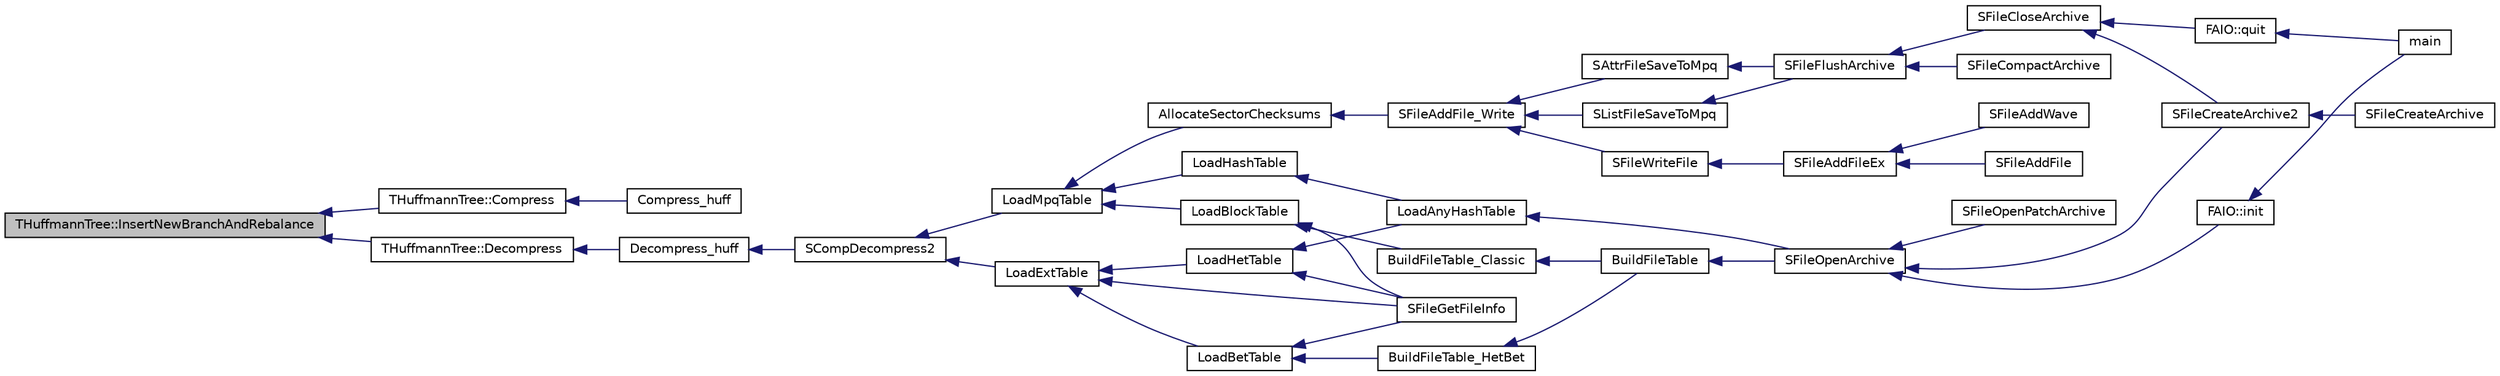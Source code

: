 digraph G
{
  edge [fontname="Helvetica",fontsize="10",labelfontname="Helvetica",labelfontsize="10"];
  node [fontname="Helvetica",fontsize="10",shape=record];
  rankdir="LR";
  Node1 [label="THuffmannTree::InsertNewBranchAndRebalance",height=0.2,width=0.4,color="black", fillcolor="grey75", style="filled" fontcolor="black"];
  Node1 -> Node2 [dir="back",color="midnightblue",fontsize="10",style="solid",fontname="Helvetica"];
  Node2 [label="THuffmannTree::Compress",height=0.2,width=0.4,color="black", fillcolor="white", style="filled",URL="$class_t_huffmann_tree.html#aeab6ac583dd377fd18bc93e9b761f007"];
  Node2 -> Node3 [dir="back",color="midnightblue",fontsize="10",style="solid",fontname="Helvetica"];
  Node3 [label="Compress_huff",height=0.2,width=0.4,color="black", fillcolor="white", style="filled",URL="$_s_compression_8cpp.html#a48b38a3ef2d95ab0455ecdded3c69977"];
  Node1 -> Node4 [dir="back",color="midnightblue",fontsize="10",style="solid",fontname="Helvetica"];
  Node4 [label="THuffmannTree::Decompress",height=0.2,width=0.4,color="black", fillcolor="white", style="filled",URL="$class_t_huffmann_tree.html#a5fae7bcc8bb1852bf8036ae0e78e3a09"];
  Node4 -> Node5 [dir="back",color="midnightblue",fontsize="10",style="solid",fontname="Helvetica"];
  Node5 [label="Decompress_huff",height=0.2,width=0.4,color="black", fillcolor="white", style="filled",URL="$_s_compression_8cpp.html#af6ddfa41c2bcdabfb985348a84dff2df"];
  Node5 -> Node6 [dir="back",color="midnightblue",fontsize="10",style="solid",fontname="Helvetica"];
  Node6 [label="SCompDecompress2",height=0.2,width=0.4,color="black", fillcolor="white", style="filled",URL="$_storm_lib_8h.html#ad4be5c65706a57411d71edd72bd91e06"];
  Node6 -> Node7 [dir="back",color="midnightblue",fontsize="10",style="solid",fontname="Helvetica"];
  Node7 [label="LoadMpqTable",height=0.2,width=0.4,color="black", fillcolor="white", style="filled",URL="$_storm_common_8h.html#a0201c26eb7513898105243687243e4db"];
  Node7 -> Node8 [dir="back",color="midnightblue",fontsize="10",style="solid",fontname="Helvetica"];
  Node8 [label="AllocateSectorChecksums",height=0.2,width=0.4,color="black", fillcolor="white", style="filled",URL="$_storm_common_8h.html#a625957b3c4515b0d8664c2c7733f5ae2"];
  Node8 -> Node9 [dir="back",color="midnightblue",fontsize="10",style="solid",fontname="Helvetica"];
  Node9 [label="SFileAddFile_Write",height=0.2,width=0.4,color="black", fillcolor="white", style="filled",URL="$_storm_common_8h.html#a8bbeffca003d324051f5a4d93a6862a3"];
  Node9 -> Node10 [dir="back",color="midnightblue",fontsize="10",style="solid",fontname="Helvetica"];
  Node10 [label="SFileWriteFile",height=0.2,width=0.4,color="black", fillcolor="white", style="filled",URL="$_storm_lib_8h.html#a70c78df25d758e53550021e82078352e"];
  Node10 -> Node11 [dir="back",color="midnightblue",fontsize="10",style="solid",fontname="Helvetica"];
  Node11 [label="SFileAddFileEx",height=0.2,width=0.4,color="black", fillcolor="white", style="filled",URL="$_storm_lib_8h.html#a9d092079ada150e05bfed5a26e65e184"];
  Node11 -> Node12 [dir="back",color="midnightblue",fontsize="10",style="solid",fontname="Helvetica"];
  Node12 [label="SFileAddFile",height=0.2,width=0.4,color="black", fillcolor="white", style="filled",URL="$_storm_lib_8h.html#ab6184a31092ac5364a8746b1fca3a822"];
  Node11 -> Node13 [dir="back",color="midnightblue",fontsize="10",style="solid",fontname="Helvetica"];
  Node13 [label="SFileAddWave",height=0.2,width=0.4,color="black", fillcolor="white", style="filled",URL="$_storm_lib_8h.html#a4cc5ee53bb9a41f91d71a0be809ede22"];
  Node9 -> Node14 [dir="back",color="midnightblue",fontsize="10",style="solid",fontname="Helvetica"];
  Node14 [label="SAttrFileSaveToMpq",height=0.2,width=0.4,color="black", fillcolor="white", style="filled",URL="$_storm_common_8h.html#a1f552d4db51760c541354dc64e7808ea"];
  Node14 -> Node15 [dir="back",color="midnightblue",fontsize="10",style="solid",fontname="Helvetica"];
  Node15 [label="SFileFlushArchive",height=0.2,width=0.4,color="black", fillcolor="white", style="filled",URL="$_storm_lib_8h.html#a5f3daefb5c0d87a791fcc42ec40714d2"];
  Node15 -> Node16 [dir="back",color="midnightblue",fontsize="10",style="solid",fontname="Helvetica"];
  Node16 [label="SFileCompactArchive",height=0.2,width=0.4,color="black", fillcolor="white", style="filled",URL="$_storm_lib_8h.html#a4a8f24295ae27ee91ab52a2cc8a0e9ba"];
  Node15 -> Node17 [dir="back",color="midnightblue",fontsize="10",style="solid",fontname="Helvetica"];
  Node17 [label="SFileCloseArchive",height=0.2,width=0.4,color="black", fillcolor="white", style="filled",URL="$_storm_lib_8h.html#abe1ae9917ea665286bffd1524561fceb"];
  Node17 -> Node18 [dir="back",color="midnightblue",fontsize="10",style="solid",fontname="Helvetica"];
  Node18 [label="FAIO::quit",height=0.2,width=0.4,color="black", fillcolor="white", style="filled",URL="$namespace_f_a_i_o.html#ae82e5f53b89d70f240951c564bdff66a"];
  Node18 -> Node19 [dir="back",color="midnightblue",fontsize="10",style="solid",fontname="Helvetica"];
  Node19 [label="main",height=0.2,width=0.4,color="black", fillcolor="white", style="filled",URL="$exedump_2main_8cpp.html#a2c3f6775325c30275d11c6abee2db6a0"];
  Node17 -> Node20 [dir="back",color="midnightblue",fontsize="10",style="solid",fontname="Helvetica"];
  Node20 [label="SFileCreateArchive2",height=0.2,width=0.4,color="black", fillcolor="white", style="filled",URL="$_storm_lib_8h.html#aa2b6fa8f16b5ac42868c546533fe26ce"];
  Node20 -> Node21 [dir="back",color="midnightblue",fontsize="10",style="solid",fontname="Helvetica"];
  Node21 [label="SFileCreateArchive",height=0.2,width=0.4,color="black", fillcolor="white", style="filled",URL="$_storm_lib_8h.html#a11342f379ed88e7b54873f1f53feb773"];
  Node9 -> Node22 [dir="back",color="midnightblue",fontsize="10",style="solid",fontname="Helvetica"];
  Node22 [label="SListFileSaveToMpq",height=0.2,width=0.4,color="black", fillcolor="white", style="filled",URL="$_storm_common_8h.html#a92fbeed559aba21268c7cf0b967e49fc"];
  Node22 -> Node15 [dir="back",color="midnightblue",fontsize="10",style="solid",fontname="Helvetica"];
  Node7 -> Node23 [dir="back",color="midnightblue",fontsize="10",style="solid",fontname="Helvetica"];
  Node23 [label="LoadHashTable",height=0.2,width=0.4,color="black", fillcolor="white", style="filled",URL="$_storm_common_8h.html#ac783fedd5a7c270d1c1e52e846ece77e"];
  Node23 -> Node24 [dir="back",color="midnightblue",fontsize="10",style="solid",fontname="Helvetica"];
  Node24 [label="LoadAnyHashTable",height=0.2,width=0.4,color="black", fillcolor="white", style="filled",URL="$_storm_common_8h.html#acd34a41b8d29b48ac02c7aecd2f609b5"];
  Node24 -> Node25 [dir="back",color="midnightblue",fontsize="10",style="solid",fontname="Helvetica"];
  Node25 [label="SFileOpenArchive",height=0.2,width=0.4,color="black", fillcolor="white", style="filled",URL="$_storm_lib_8h.html#a8b031afa4f88b4b3705c274a0b5b4f73"];
  Node25 -> Node26 [dir="back",color="midnightblue",fontsize="10",style="solid",fontname="Helvetica"];
  Node26 [label="FAIO::init",height=0.2,width=0.4,color="black", fillcolor="white", style="filled",URL="$namespace_f_a_i_o.html#a2c6d08b4256153f34907093724c0f995"];
  Node26 -> Node19 [dir="back",color="midnightblue",fontsize="10",style="solid",fontname="Helvetica"];
  Node25 -> Node20 [dir="back",color="midnightblue",fontsize="10",style="solid",fontname="Helvetica"];
  Node25 -> Node27 [dir="back",color="midnightblue",fontsize="10",style="solid",fontname="Helvetica"];
  Node27 [label="SFileOpenPatchArchive",height=0.2,width=0.4,color="black", fillcolor="white", style="filled",URL="$_storm_lib_8h.html#a6daebdc66320d44284e960bbff33e886"];
  Node7 -> Node28 [dir="back",color="midnightblue",fontsize="10",style="solid",fontname="Helvetica"];
  Node28 [label="LoadBlockTable",height=0.2,width=0.4,color="black", fillcolor="white", style="filled",URL="$_storm_common_8h.html#adc2df260bf34449da5b48a19c2e9a788"];
  Node28 -> Node29 [dir="back",color="midnightblue",fontsize="10",style="solid",fontname="Helvetica"];
  Node29 [label="BuildFileTable_Classic",height=0.2,width=0.4,color="black", fillcolor="white", style="filled",URL="$_s_base_file_table_8cpp.html#abe1a62f60e8a51e2096f1aeff15b2170"];
  Node29 -> Node30 [dir="back",color="midnightblue",fontsize="10",style="solid",fontname="Helvetica"];
  Node30 [label="BuildFileTable",height=0.2,width=0.4,color="black", fillcolor="white", style="filled",URL="$_storm_common_8h.html#a1c0a0948adf593a715e4cdc76bd252fd"];
  Node30 -> Node25 [dir="back",color="midnightblue",fontsize="10",style="solid",fontname="Helvetica"];
  Node28 -> Node31 [dir="back",color="midnightblue",fontsize="10",style="solid",fontname="Helvetica"];
  Node31 [label="SFileGetFileInfo",height=0.2,width=0.4,color="black", fillcolor="white", style="filled",URL="$_storm_lib_8h.html#a65c5c13489a621c481282da76b101e16"];
  Node6 -> Node32 [dir="back",color="midnightblue",fontsize="10",style="solid",fontname="Helvetica"];
  Node32 [label="LoadExtTable",height=0.2,width=0.4,color="black", fillcolor="white", style="filled",URL="$_storm_common_8h.html#a7bf97c1c4ef7c27dce39e44b1cf0ea9f"];
  Node32 -> Node33 [dir="back",color="midnightblue",fontsize="10",style="solid",fontname="Helvetica"];
  Node33 [label="LoadHetTable",height=0.2,width=0.4,color="black", fillcolor="white", style="filled",URL="$_storm_common_8h.html#a3192325af2d538a1196c76f8dd980d42"];
  Node33 -> Node24 [dir="back",color="midnightblue",fontsize="10",style="solid",fontname="Helvetica"];
  Node33 -> Node31 [dir="back",color="midnightblue",fontsize="10",style="solid",fontname="Helvetica"];
  Node32 -> Node34 [dir="back",color="midnightblue",fontsize="10",style="solid",fontname="Helvetica"];
  Node34 [label="LoadBetTable",height=0.2,width=0.4,color="black", fillcolor="white", style="filled",URL="$_storm_common_8h.html#ad45353be81c314aa55264bd932a0758e"];
  Node34 -> Node35 [dir="back",color="midnightblue",fontsize="10",style="solid",fontname="Helvetica"];
  Node35 [label="BuildFileTable_HetBet",height=0.2,width=0.4,color="black", fillcolor="white", style="filled",URL="$_s_base_file_table_8cpp.html#a8dffbc95a113e2b15eb324cc91a029ab"];
  Node35 -> Node30 [dir="back",color="midnightblue",fontsize="10",style="solid",fontname="Helvetica"];
  Node34 -> Node31 [dir="back",color="midnightblue",fontsize="10",style="solid",fontname="Helvetica"];
  Node32 -> Node31 [dir="back",color="midnightblue",fontsize="10",style="solid",fontname="Helvetica"];
}
